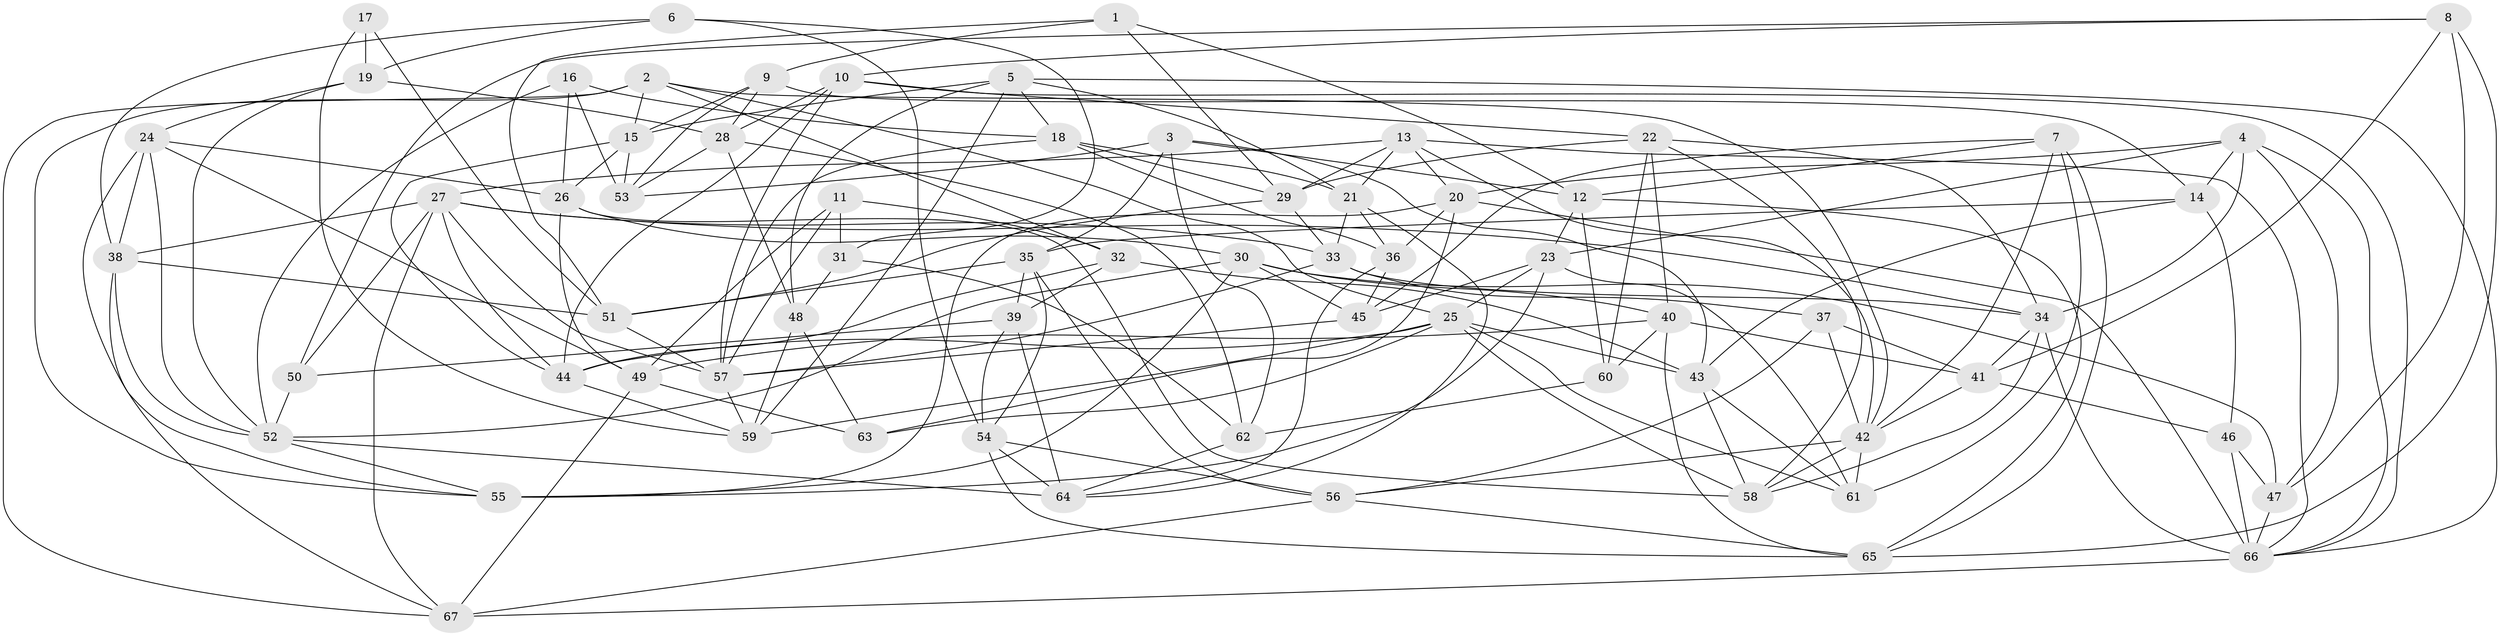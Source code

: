 // original degree distribution, {4: 1.0}
// Generated by graph-tools (version 1.1) at 2025/03/03/09/25 03:03:03]
// undirected, 67 vertices, 189 edges
graph export_dot {
graph [start="1"]
  node [color=gray90,style=filled];
  1;
  2;
  3;
  4;
  5;
  6;
  7;
  8;
  9;
  10;
  11;
  12;
  13;
  14;
  15;
  16;
  17;
  18;
  19;
  20;
  21;
  22;
  23;
  24;
  25;
  26;
  27;
  28;
  29;
  30;
  31;
  32;
  33;
  34;
  35;
  36;
  37;
  38;
  39;
  40;
  41;
  42;
  43;
  44;
  45;
  46;
  47;
  48;
  49;
  50;
  51;
  52;
  53;
  54;
  55;
  56;
  57;
  58;
  59;
  60;
  61;
  62;
  63;
  64;
  65;
  66;
  67;
  1 -- 9 [weight=1.0];
  1 -- 12 [weight=1.0];
  1 -- 29 [weight=1.0];
  1 -- 51 [weight=1.0];
  2 -- 15 [weight=1.0];
  2 -- 25 [weight=1.0];
  2 -- 32 [weight=1.0];
  2 -- 42 [weight=1.0];
  2 -- 55 [weight=1.0];
  2 -- 67 [weight=1.0];
  3 -- 12 [weight=1.0];
  3 -- 35 [weight=1.0];
  3 -- 43 [weight=1.0];
  3 -- 53 [weight=2.0];
  3 -- 62 [weight=1.0];
  4 -- 14 [weight=1.0];
  4 -- 20 [weight=1.0];
  4 -- 23 [weight=1.0];
  4 -- 34 [weight=1.0];
  4 -- 47 [weight=1.0];
  4 -- 66 [weight=1.0];
  5 -- 15 [weight=1.0];
  5 -- 18 [weight=1.0];
  5 -- 21 [weight=1.0];
  5 -- 48 [weight=1.0];
  5 -- 59 [weight=1.0];
  5 -- 66 [weight=1.0];
  6 -- 19 [weight=1.0];
  6 -- 31 [weight=1.0];
  6 -- 38 [weight=1.0];
  6 -- 54 [weight=1.0];
  7 -- 12 [weight=1.0];
  7 -- 42 [weight=1.0];
  7 -- 45 [weight=1.0];
  7 -- 61 [weight=2.0];
  7 -- 65 [weight=1.0];
  8 -- 10 [weight=1.0];
  8 -- 41 [weight=1.0];
  8 -- 47 [weight=2.0];
  8 -- 50 [weight=1.0];
  8 -- 65 [weight=1.0];
  9 -- 14 [weight=2.0];
  9 -- 15 [weight=1.0];
  9 -- 28 [weight=1.0];
  9 -- 53 [weight=1.0];
  10 -- 22 [weight=1.0];
  10 -- 28 [weight=1.0];
  10 -- 44 [weight=1.0];
  10 -- 57 [weight=1.0];
  10 -- 66 [weight=1.0];
  11 -- 31 [weight=1.0];
  11 -- 32 [weight=1.0];
  11 -- 49 [weight=1.0];
  11 -- 57 [weight=1.0];
  12 -- 23 [weight=1.0];
  12 -- 60 [weight=1.0];
  12 -- 65 [weight=1.0];
  13 -- 20 [weight=1.0];
  13 -- 21 [weight=1.0];
  13 -- 27 [weight=1.0];
  13 -- 29 [weight=1.0];
  13 -- 42 [weight=1.0];
  13 -- 66 [weight=1.0];
  14 -- 35 [weight=1.0];
  14 -- 43 [weight=1.0];
  14 -- 46 [weight=1.0];
  15 -- 26 [weight=1.0];
  15 -- 44 [weight=1.0];
  15 -- 53 [weight=1.0];
  16 -- 18 [weight=1.0];
  16 -- 26 [weight=1.0];
  16 -- 52 [weight=1.0];
  16 -- 53 [weight=1.0];
  17 -- 19 [weight=2.0];
  17 -- 51 [weight=1.0];
  17 -- 59 [weight=1.0];
  18 -- 21 [weight=1.0];
  18 -- 29 [weight=1.0];
  18 -- 36 [weight=1.0];
  18 -- 57 [weight=1.0];
  19 -- 24 [weight=1.0];
  19 -- 28 [weight=1.0];
  19 -- 52 [weight=1.0];
  20 -- 36 [weight=1.0];
  20 -- 55 [weight=1.0];
  20 -- 63 [weight=1.0];
  20 -- 66 [weight=1.0];
  21 -- 33 [weight=1.0];
  21 -- 36 [weight=1.0];
  21 -- 64 [weight=1.0];
  22 -- 29 [weight=1.0];
  22 -- 34 [weight=1.0];
  22 -- 40 [weight=1.0];
  22 -- 58 [weight=1.0];
  22 -- 60 [weight=1.0];
  23 -- 25 [weight=1.0];
  23 -- 45 [weight=1.0];
  23 -- 55 [weight=1.0];
  23 -- 61 [weight=1.0];
  24 -- 26 [weight=1.0];
  24 -- 38 [weight=1.0];
  24 -- 49 [weight=1.0];
  24 -- 52 [weight=1.0];
  24 -- 55 [weight=1.0];
  25 -- 43 [weight=1.0];
  25 -- 44 [weight=1.0];
  25 -- 58 [weight=1.0];
  25 -- 59 [weight=1.0];
  25 -- 61 [weight=1.0];
  25 -- 63 [weight=1.0];
  26 -- 30 [weight=1.0];
  26 -- 49 [weight=1.0];
  26 -- 58 [weight=1.0];
  27 -- 33 [weight=1.0];
  27 -- 34 [weight=1.0];
  27 -- 38 [weight=1.0];
  27 -- 44 [weight=1.0];
  27 -- 50 [weight=1.0];
  27 -- 57 [weight=1.0];
  27 -- 67 [weight=1.0];
  28 -- 48 [weight=1.0];
  28 -- 53 [weight=1.0];
  28 -- 62 [weight=1.0];
  29 -- 33 [weight=1.0];
  29 -- 51 [weight=1.0];
  30 -- 40 [weight=1.0];
  30 -- 45 [weight=1.0];
  30 -- 47 [weight=1.0];
  30 -- 52 [weight=1.0];
  30 -- 55 [weight=1.0];
  31 -- 48 [weight=2.0];
  31 -- 62 [weight=2.0];
  32 -- 39 [weight=2.0];
  32 -- 43 [weight=1.0];
  32 -- 44 [weight=1.0];
  33 -- 34 [weight=1.0];
  33 -- 37 [weight=1.0];
  33 -- 57 [weight=1.0];
  34 -- 41 [weight=1.0];
  34 -- 58 [weight=1.0];
  34 -- 66 [weight=2.0];
  35 -- 39 [weight=1.0];
  35 -- 51 [weight=1.0];
  35 -- 54 [weight=1.0];
  35 -- 56 [weight=1.0];
  36 -- 45 [weight=2.0];
  36 -- 64 [weight=1.0];
  37 -- 41 [weight=1.0];
  37 -- 42 [weight=1.0];
  37 -- 56 [weight=1.0];
  38 -- 51 [weight=1.0];
  38 -- 52 [weight=1.0];
  38 -- 67 [weight=1.0];
  39 -- 50 [weight=1.0];
  39 -- 54 [weight=1.0];
  39 -- 64 [weight=1.0];
  40 -- 41 [weight=1.0];
  40 -- 49 [weight=1.0];
  40 -- 60 [weight=1.0];
  40 -- 65 [weight=1.0];
  41 -- 42 [weight=1.0];
  41 -- 46 [weight=1.0];
  42 -- 56 [weight=1.0];
  42 -- 58 [weight=1.0];
  42 -- 61 [weight=1.0];
  43 -- 58 [weight=1.0];
  43 -- 61 [weight=1.0];
  44 -- 59 [weight=1.0];
  45 -- 57 [weight=1.0];
  46 -- 47 [weight=1.0];
  46 -- 66 [weight=1.0];
  47 -- 66 [weight=1.0];
  48 -- 59 [weight=1.0];
  48 -- 63 [weight=1.0];
  49 -- 63 [weight=1.0];
  49 -- 67 [weight=1.0];
  50 -- 52 [weight=1.0];
  51 -- 57 [weight=1.0];
  52 -- 55 [weight=1.0];
  52 -- 64 [weight=1.0];
  54 -- 56 [weight=1.0];
  54 -- 64 [weight=1.0];
  54 -- 65 [weight=1.0];
  56 -- 65 [weight=1.0];
  56 -- 67 [weight=1.0];
  57 -- 59 [weight=1.0];
  60 -- 62 [weight=1.0];
  62 -- 64 [weight=1.0];
  66 -- 67 [weight=1.0];
}
